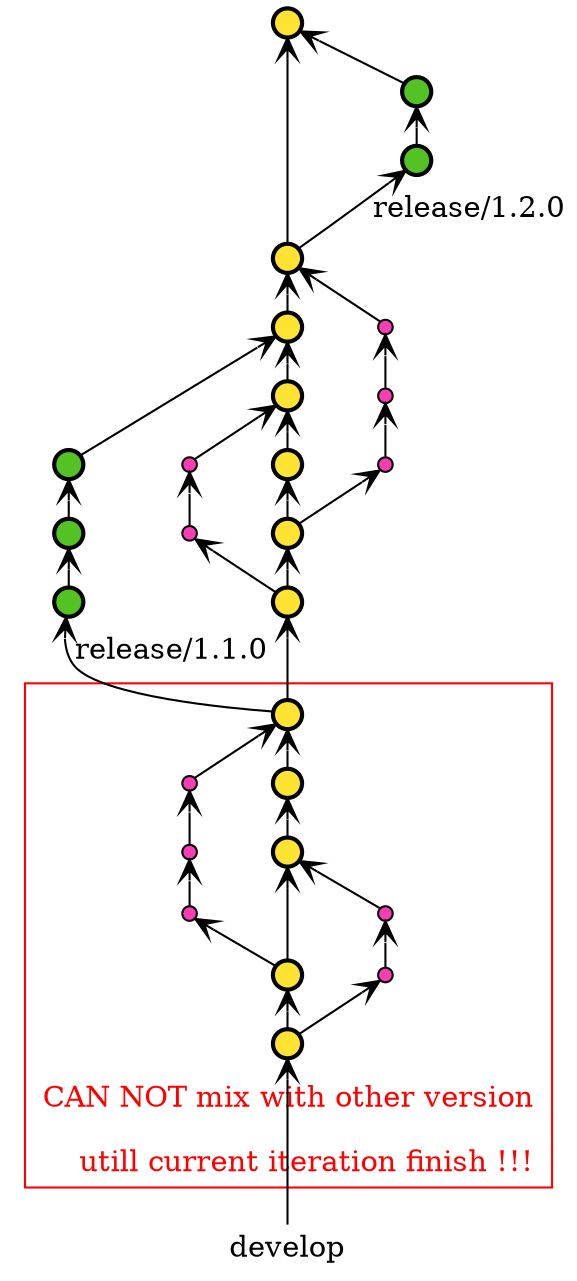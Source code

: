 // https://graphviz.gitlab.io/_pages/doc/info/attrs.html
digraph dev {
rankdir="BT";
nodesep=0.5;
ranksep=0.25;
splines=true;
forcelabels=false;

// general
node [style=filled, color="black", fontcolor="black", font="Consolas", fontsize="8pt" ];
edge [arrowhead=open, color="black", penwidth=1];

// graph
node [label="", fixedsize=true, width=0.2, height=0.2, shape=circle, penwidth=2]

node [group="develop_old", fillcolor="#FFE333"];
d1;
d2;
d3;
d4;
d5;
d6;
d7;
d8;
d9;
d10;
d11;
d12;
subgraph {
    rank=source;
    dfake [label="develop", fixedsize=false, fontsize=14, fillcolor=none, shape=none, width=0, height=0, penwidth=0, margin=0.05];
}
dfake -> d1 -> d2 -> d3 -> d4 -> d5 -> d6 -> d7 -> d8 -> d9 -> d10 -> d11 -> d12;

// old version 1
node  [group="feature_old_1", fixedsize=true, width=0.1, height=0.1, penwidth=1, fillcolor="#FB3DB5"];
f1_3_1;
f1_3_2;
d1 -> f1_3_1 -> f1_3_2 -> d3;
f2_5_1;
f2_5_2;
f2_5_3;
d2 -> f2_5_1 -> f2_5_2 -> f2_5_3 -> d5;

node [group="release_old_1", fixedsize=true, width=0.2, height=0.2, penwidth=2, fillcolor="#52C322"];
r1_1;
r1_2;
r1_3;
d5 -> r1_1 [label="release/1.1.0"];
r1_1 -> r1_2 -> r1_3 -> d10;

// old version 2
node  [group="feature_old_2", fixedsize=true, width=0.1, height=0.1, penwidth=1, fillcolor="#FB3DB5"];
f6_9_1;
f6_9_2;
d6 -> f6_9_1 -> f6_9_2 -> d9;
f7_11_1;
f7_11_2;
f7_11_3;
d7 -> f7_11_1 -> f7_11_2 -> f7_11_3 -> d11;

node [group="release_old_1", fixedsize=true, width=0.2, height=0.2, penwidth=2, fillcolor="#52C322"];
r2_1;
r2_2;
d11 -> r2_1 [label="release/1.2.0"];
r2_1 -> r2_2 -> d12;

// Problem
subgraph cluster_problem {
    label="CAN NOT mix with other version\n
    utill current iteration finish !!!";
    fontcolor=red;
	color=red;
    d1;
    d2;
    d3;
    d4;
    d5;

    f1_3_1;
    f1_3_2;
    f2_5_1;
    f2_5_2;
    f2_5_3;
}
}
